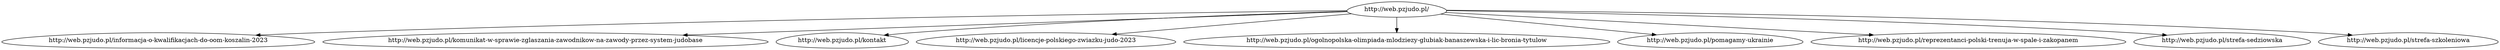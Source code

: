 digraph tree {
	"http://web.pzjudo.pl/" [label="http://web.pzjudo.pl/", shape=egg]
	"http://web.pzjudo.pl/informacja-o-kwalifikacjach-do-oom-koszalin-2023" [label="http://web.pzjudo.pl/informacja-o-kwalifikacjach-do-oom-koszalin-2023", shape=egg]
	"http://web.pzjudo.pl/komunikat-w-sprawie-zglaszania-zawodnikow-na-zawody-przez-system-judobase" [label="http://web.pzjudo.pl/komunikat-w-sprawie-zglaszania-zawodnikow-na-zawody-przez-system-judobase", shape=egg]
	"http://web.pzjudo.pl/kontakt" [label="http://web.pzjudo.pl/kontakt", shape=egg]
	"http://web.pzjudo.pl/licencje-polskiego-zwiazku-judo-2023" [label="http://web.pzjudo.pl/licencje-polskiego-zwiazku-judo-2023", shape=egg]
	"http://web.pzjudo.pl/ogolnopolska-olimpiada-mlodziezy-glubiak-banaszewska-i-lic-bronia-tytulow" [label="http://web.pzjudo.pl/ogolnopolska-olimpiada-mlodziezy-glubiak-banaszewska-i-lic-bronia-tytulow", shape=egg]
	"http://web.pzjudo.pl/pomagamy-ukrainie" [label="http://web.pzjudo.pl/pomagamy-ukrainie", shape=egg]
	"http://web.pzjudo.pl/reprezentanci-polski-trenuja-w-spale-i-zakopanem" [label="http://web.pzjudo.pl/reprezentanci-polski-trenuja-w-spale-i-zakopanem", shape=egg]
	"http://web.pzjudo.pl/strefa-sedziowska" [label="http://web.pzjudo.pl/strefa-sedziowska", shape=egg]
	"http://web.pzjudo.pl/strefa-szkoleniowa" [label="http://web.pzjudo.pl/strefa-szkoleniowa", shape=egg]

	"http://web.pzjudo.pl/" -> "http://web.pzjudo.pl/kontakt"
	"http://web.pzjudo.pl/" -> "http://web.pzjudo.pl/strefa-sedziowska"
	"http://web.pzjudo.pl/" -> "http://web.pzjudo.pl/strefa-szkoleniowa"
	"http://web.pzjudo.pl/" -> "http://web.pzjudo.pl/pomagamy-ukrainie"
	"http://web.pzjudo.pl/" -> "http://web.pzjudo.pl/informacja-o-kwalifikacjach-do-oom-koszalin-2023"
	"http://web.pzjudo.pl/" -> "http://web.pzjudo.pl/komunikat-w-sprawie-zglaszania-zawodnikow-na-zawody-przez-system-judobase"
	"http://web.pzjudo.pl/" -> "http://web.pzjudo.pl/licencje-polskiego-zwiazku-judo-2023"
	"http://web.pzjudo.pl/" -> "http://web.pzjudo.pl/ogolnopolska-olimpiada-mlodziezy-glubiak-banaszewska-i-lic-bronia-tytulow"
	"http://web.pzjudo.pl/" -> "http://web.pzjudo.pl/reprezentanci-polski-trenuja-w-spale-i-zakopanem"
}